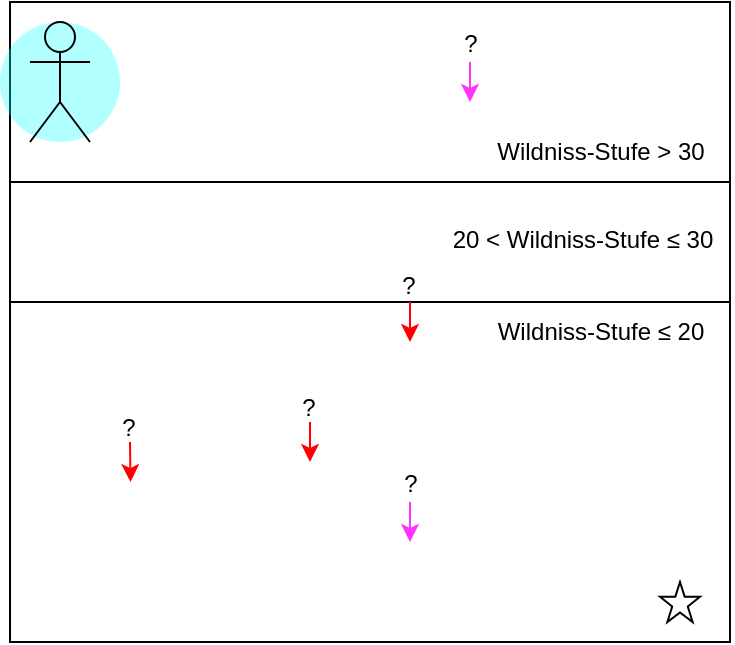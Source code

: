 <mxfile version="20.8.16" type="device"><diagram name="Page-1" id="SxaL3yo0hudAcyPlC9yZ"><mxGraphModel dx="978" dy="571" grid="1" gridSize="10" guides="1" tooltips="1" connect="1" arrows="1" fold="1" page="1" pageScale="1" pageWidth="850" pageHeight="1100" math="1" shadow="0"><root><mxCell id="0"/><mxCell id="1" parent="0"/><mxCell id="UOnJpsvzTDWiS-sRE4af-1" value="" style="rounded=0;whiteSpace=wrap;html=1;movable=0;resizable=0;rotatable=0;deletable=0;editable=0;connectable=0;" parent="1" vertex="1"><mxGeometry x="80" y="40" width="360" height="320" as="geometry"/></mxCell><mxCell id="uaTPWakBd8tU0xO8jPPb-11" value="" style="ellipse;whiteSpace=wrap;html=1;fillColor=#17FFFF55;strokeColor=none;" parent="1" vertex="1"><mxGeometry x="75" y="50" width="60" height="60" as="geometry"/></mxCell><mxCell id="UOnJpsvzTDWiS-sRE4af-3" value="" style="verticalLabelPosition=bottom;verticalAlign=top;html=1;shape=mxgraph.basic.star" parent="1" vertex="1"><mxGeometry x="405" y="330" width="20" height="20" as="geometry"/></mxCell><mxCell id="uaTPWakBd8tU0xO8jPPb-1" value="" style="endArrow=none;html=1;rounded=0;" parent="1" edge="1"><mxGeometry width="50" height="50" relative="1" as="geometry"><mxPoint x="80" y="130" as="sourcePoint"/><mxPoint x="440" y="130" as="targetPoint"/></mxGeometry></mxCell><mxCell id="uaTPWakBd8tU0xO8jPPb-2" value="" style="endArrow=none;html=1;rounded=0;" parent="1" edge="1"><mxGeometry width="50" height="50" relative="1" as="geometry"><mxPoint x="80" y="190" as="sourcePoint"/><mxPoint x="440" y="190" as="targetPoint"/></mxGeometry></mxCell><mxCell id="uaTPWakBd8tU0xO8jPPb-3" value="Wildniss-Stufe &amp;gt; 30" style="text;html=1;align=center;verticalAlign=middle;resizable=0;points=[];autosize=1;strokeColor=none;fillColor=none;" parent="1" vertex="1"><mxGeometry x="310" y="100" width="130" height="30" as="geometry"/></mxCell><mxCell id="uaTPWakBd8tU0xO8jPPb-4" value="Wildniss-Stufe&amp;nbsp;≤ 20" style="text;html=1;align=center;verticalAlign=middle;resizable=0;points=[];autosize=1;strokeColor=none;fillColor=none;" parent="1" vertex="1"><mxGeometry x="310" y="190" width="130" height="30" as="geometry"/></mxCell><mxCell id="uaTPWakBd8tU0xO8jPPb-5" value="20 &amp;lt; Wildniss-Stufe&amp;nbsp;≤ 30" style="text;html=1;align=center;verticalAlign=middle;resizable=0;points=[];autosize=1;strokeColor=none;fillColor=none;" parent="1" vertex="1"><mxGeometry x="291" y="144" width="150" height="30" as="geometry"/></mxCell><mxCell id="UOnJpsvzTDWiS-sRE4af-7" style="edgeStyle=none;rounded=0;orthogonalLoop=1;jettySize=auto;html=1;strokeColor=#FF0000;" parent="1" edge="1"><mxGeometry relative="1" as="geometry"><mxPoint x="140.252" y="280" as="targetPoint"/><mxPoint x="140" y="260" as="sourcePoint"/></mxGeometry></mxCell><mxCell id="UOnJpsvzTDWiS-sRE4af-2" value="" style="shape=umlActor;verticalLabelPosition=bottom;verticalAlign=top;html=1;outlineConnect=0;fillColor=none;" parent="1" vertex="1"><mxGeometry x="90" y="50" width="30" height="60" as="geometry"/></mxCell><mxCell id="UOnJpsvzTDWiS-sRE4af-5" style="rounded=0;orthogonalLoop=1;jettySize=auto;html=1;strokeColor=#FF0000;" parent="1" edge="1"><mxGeometry relative="1" as="geometry"><mxPoint x="280" y="210" as="targetPoint"/><mxPoint x="280" y="190" as="sourcePoint"/></mxGeometry></mxCell><mxCell id="UOnJpsvzTDWiS-sRE4af-6" style="edgeStyle=none;rounded=0;orthogonalLoop=1;jettySize=auto;html=1;strokeColor=#FF0000;" parent="1" edge="1"><mxGeometry relative="1" as="geometry"><mxPoint x="230" y="270" as="targetPoint"/><mxPoint x="230" y="250" as="sourcePoint"/></mxGeometry></mxCell><mxCell id="UOnJpsvzTDWiS-sRE4af-8" style="edgeStyle=none;rounded=0;orthogonalLoop=1;jettySize=auto;html=1;strokeColor=#FF33FF;" parent="1" edge="1"><mxGeometry relative="1" as="geometry"><mxPoint x="280" y="310" as="targetPoint"/><mxPoint x="280" y="290" as="sourcePoint"/></mxGeometry></mxCell><mxCell id="UOnJpsvzTDWiS-sRE4af-4" value="" style="endArrow=classic;html=1;rounded=0;strokeColor=#FF33FF;" parent="1" edge="1"><mxGeometry width="50" height="50" relative="1" as="geometry"><mxPoint x="310" y="70" as="sourcePoint"/><mxPoint x="310" y="90" as="targetPoint"/></mxGeometry></mxCell><mxCell id="Bve9TYD0KnuyQQOMlX5w-4" value="?" style="text;html=1;align=center;verticalAlign=middle;resizable=0;points=[];autosize=1;strokeColor=none;fillColor=none;" vertex="1" parent="1"><mxGeometry x="265" y="266" width="30" height="30" as="geometry"/></mxCell><mxCell id="Bve9TYD0KnuyQQOMlX5w-5" value="?" style="text;html=1;align=center;verticalAlign=middle;resizable=0;points=[];autosize=1;strokeColor=none;fillColor=none;" vertex="1" parent="1"><mxGeometry x="295" y="46" width="30" height="30" as="geometry"/></mxCell><mxCell id="Bve9TYD0KnuyQQOMlX5w-6" value="?" style="text;html=1;align=center;verticalAlign=middle;resizable=0;points=[];autosize=1;strokeColor=none;fillColor=none;" vertex="1" parent="1"><mxGeometry x="264" y="167" width="30" height="30" as="geometry"/></mxCell><mxCell id="Bve9TYD0KnuyQQOMlX5w-7" value="?" style="text;html=1;align=center;verticalAlign=middle;resizable=0;points=[];autosize=1;strokeColor=none;fillColor=none;" vertex="1" parent="1"><mxGeometry x="214" y="228" width="30" height="30" as="geometry"/></mxCell><mxCell id="Bve9TYD0KnuyQQOMlX5w-8" value="?" style="text;html=1;align=center;verticalAlign=middle;resizable=0;points=[];autosize=1;strokeColor=none;fillColor=none;" vertex="1" parent="1"><mxGeometry x="124" y="238" width="30" height="30" as="geometry"/></mxCell></root></mxGraphModel></diagram></mxfile>